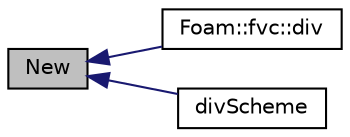 digraph "New"
{
  bgcolor="transparent";
  edge [fontname="Helvetica",fontsize="10",labelfontname="Helvetica",labelfontsize="10"];
  node [fontname="Helvetica",fontsize="10",shape=record];
  rankdir="LR";
  Node1 [label="New",height=0.2,width=0.4,color="black", fillcolor="grey75", style="filled", fontcolor="black"];
  Node1 -> Node2 [dir="back",color="midnightblue",fontsize="10",style="solid",fontname="Helvetica"];
  Node2 [label="Foam::fvc::div",height=0.2,width=0.4,color="black",URL="$a11009.html#a41f00cc6e3b5ef2e6617bf5db3cc4c81"];
  Node1 -> Node3 [dir="back",color="midnightblue",fontsize="10",style="solid",fontname="Helvetica"];
  Node3 [label="divScheme",height=0.2,width=0.4,color="black",URL="$a00576.html#ad2b64fa329371ff43730de25827ba724",tooltip="Construct from mesh and Istream. "];
}
